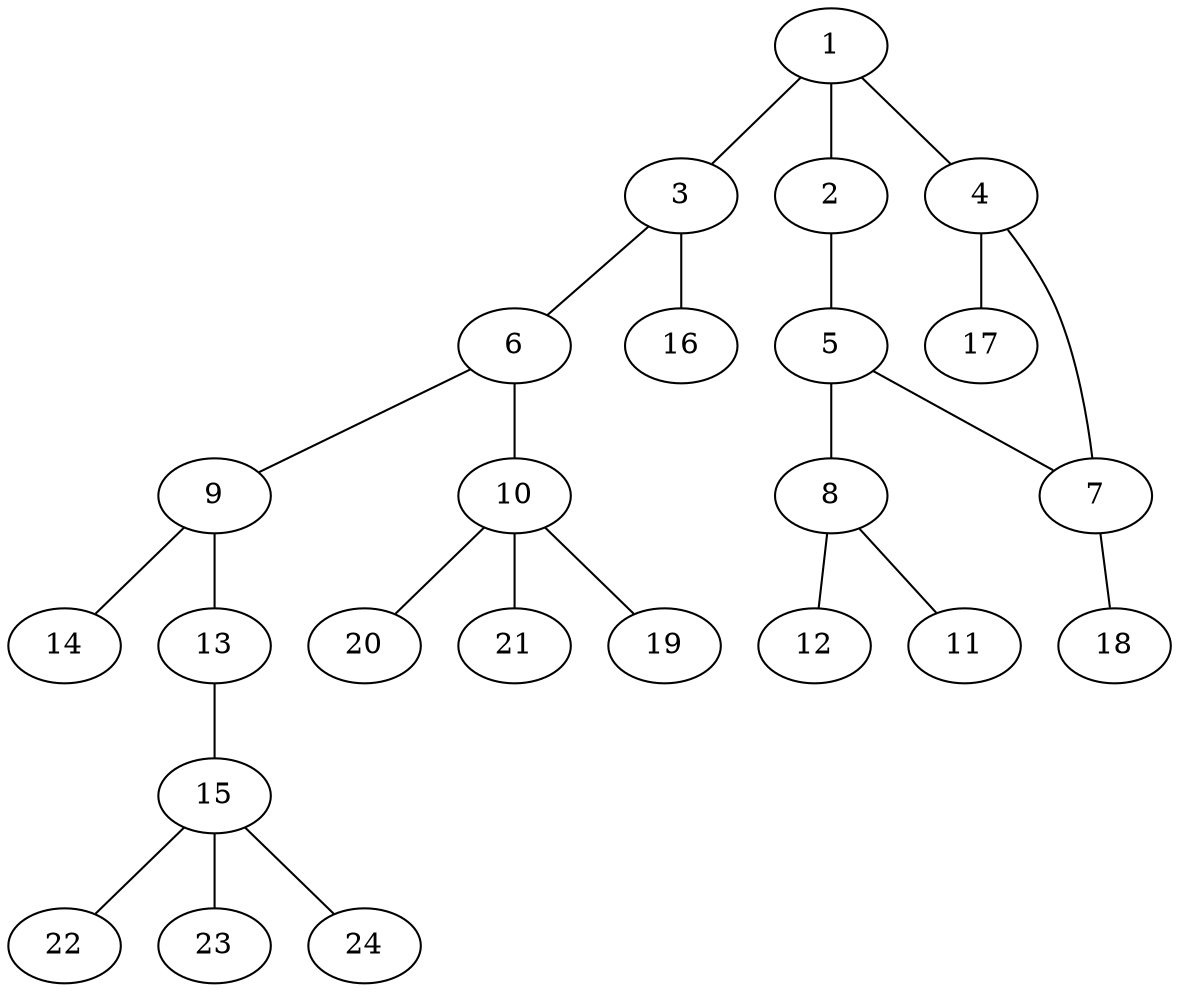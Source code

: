 graph molecule_3206 {
	1	 [chem=C];
	2	 [chem=O];
	1 -- 2	 [valence=1];
	3	 [chem=C];
	1 -- 3	 [valence=1];
	4	 [chem=C];
	1 -- 4	 [valence=2];
	5	 [chem=C];
	2 -- 5	 [valence=1];
	6	 [chem=C];
	3 -- 6	 [valence=2];
	16	 [chem=H];
	3 -- 16	 [valence=1];
	7	 [chem=C];
	4 -- 7	 [valence=1];
	17	 [chem=H];
	4 -- 17	 [valence=1];
	5 -- 7	 [valence=2];
	8	 [chem=N];
	5 -- 8	 [valence=1];
	9	 [chem=C];
	6 -- 9	 [valence=1];
	10	 [chem=C];
	6 -- 10	 [valence=1];
	18	 [chem=H];
	7 -- 18	 [valence=1];
	11	 [chem=O];
	8 -- 11	 [valence=2];
	12	 [chem=O];
	8 -- 12	 [valence=1];
	13	 [chem=O];
	9 -- 13	 [valence=1];
	14	 [chem=O];
	9 -- 14	 [valence=2];
	19	 [chem=H];
	10 -- 19	 [valence=1];
	20	 [chem=H];
	10 -- 20	 [valence=1];
	21	 [chem=H];
	10 -- 21	 [valence=1];
	15	 [chem=C];
	13 -- 15	 [valence=1];
	22	 [chem=H];
	15 -- 22	 [valence=1];
	23	 [chem=H];
	15 -- 23	 [valence=1];
	24	 [chem=H];
	15 -- 24	 [valence=1];
}

